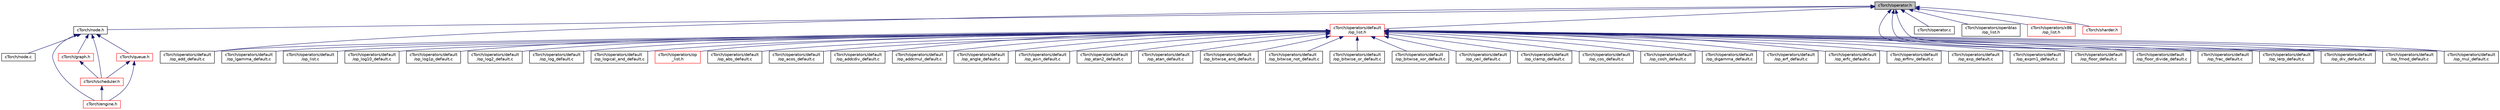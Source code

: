 digraph "cTorch/operator.h"
{
 // LATEX_PDF_SIZE
  edge [fontname="Helvetica",fontsize="10",labelfontname="Helvetica",labelfontsize="10"];
  node [fontname="Helvetica",fontsize="10",shape=record];
  Node1 [label="cTorch/operator.h",height=0.2,width=0.4,color="black", fillcolor="grey75", style="filled", fontcolor="black",tooltip=" "];
  Node1 -> Node2 [dir="back",color="midnightblue",fontsize="10",style="solid"];
  Node2 [label="cTorch/node.h",height=0.2,width=0.4,color="black", fillcolor="white", style="filled",URL="$node_8h.html",tooltip=" "];
  Node2 -> Node3 [dir="back",color="midnightblue",fontsize="10",style="solid"];
  Node3 [label="cTorch/engine.h",height=0.2,width=0.4,color="red", fillcolor="white", style="filled",URL="$engine_8h.html",tooltip=" "];
  Node2 -> Node6 [dir="back",color="midnightblue",fontsize="10",style="solid"];
  Node6 [label="cTorch/graph.h",height=0.2,width=0.4,color="red", fillcolor="white", style="filled",URL="$graph_8h.html",tooltip=" "];
  Node6 -> Node7 [dir="back",color="midnightblue",fontsize="10",style="solid"];
  Node7 [label="cTorch/scheduler.h",height=0.2,width=0.4,color="red", fillcolor="white", style="filled",URL="$scheduler_8h.html",tooltip=" "];
  Node7 -> Node3 [dir="back",color="midnightblue",fontsize="10",style="solid"];
  Node2 -> Node7 [dir="back",color="midnightblue",fontsize="10",style="solid"];
  Node2 -> Node13 [dir="back",color="midnightblue",fontsize="10",style="solid"];
  Node13 [label="cTorch/queue.h",height=0.2,width=0.4,color="red", fillcolor="white", style="filled",URL="$queue_8h.html",tooltip=" "];
  Node13 -> Node7 [dir="back",color="midnightblue",fontsize="10",style="solid"];
  Node13 -> Node3 [dir="back",color="midnightblue",fontsize="10",style="solid"];
  Node2 -> Node15 [dir="back",color="midnightblue",fontsize="10",style="solid"];
  Node15 [label="cTorch/node.c",height=0.2,width=0.4,color="black", fillcolor="white", style="filled",URL="$node_8c.html",tooltip=" "];
  Node1 -> Node16 [dir="back",color="midnightblue",fontsize="10",style="solid"];
  Node16 [label="cTorch/operators/default\l/op_list.h",height=0.2,width=0.4,color="red", fillcolor="white", style="filled",URL="$default_2op__list_8h.html",tooltip=" "];
  Node16 -> Node17 [dir="back",color="midnightblue",fontsize="10",style="solid"];
  Node17 [label="cTorch/operators/op\l_list.h",height=0.2,width=0.4,color="red", fillcolor="white", style="filled",URL="$op__list_8h.html",tooltip=" "];
  Node16 -> Node18 [dir="back",color="midnightblue",fontsize="10",style="solid"];
  Node18 [label="cTorch/operators/default\l/op_abs_default.c",height=0.2,width=0.4,color="black", fillcolor="white", style="filled",URL="$op__abs__default_8c.html",tooltip=" "];
  Node16 -> Node19 [dir="back",color="midnightblue",fontsize="10",style="solid"];
  Node19 [label="cTorch/operators/default\l/op_acos_default.c",height=0.2,width=0.4,color="black", fillcolor="white", style="filled",URL="$op__acos__default_8c.html",tooltip=" "];
  Node16 -> Node20 [dir="back",color="midnightblue",fontsize="10",style="solid"];
  Node20 [label="cTorch/operators/default\l/op_add_default.c",height=0.2,width=0.4,color="black", fillcolor="white", style="filled",URL="$op__add__default_8c.html",tooltip=" "];
  Node16 -> Node21 [dir="back",color="midnightblue",fontsize="10",style="solid"];
  Node21 [label="cTorch/operators/default\l/op_addcdiv_default.c",height=0.2,width=0.4,color="black", fillcolor="white", style="filled",URL="$op__addcdiv__default_8c.html",tooltip=" "];
  Node16 -> Node22 [dir="back",color="midnightblue",fontsize="10",style="solid"];
  Node22 [label="cTorch/operators/default\l/op_addcmul_default.c",height=0.2,width=0.4,color="black", fillcolor="white", style="filled",URL="$op__addcmul__default_8c.html",tooltip=" "];
  Node16 -> Node23 [dir="back",color="midnightblue",fontsize="10",style="solid"];
  Node23 [label="cTorch/operators/default\l/op_angle_default.c",height=0.2,width=0.4,color="black", fillcolor="white", style="filled",URL="$op__angle__default_8c.html",tooltip=" "];
  Node16 -> Node24 [dir="back",color="midnightblue",fontsize="10",style="solid"];
  Node24 [label="cTorch/operators/default\l/op_asin_default.c",height=0.2,width=0.4,color="black", fillcolor="white", style="filled",URL="$op__asin__default_8c.html",tooltip=" "];
  Node16 -> Node25 [dir="back",color="midnightblue",fontsize="10",style="solid"];
  Node25 [label="cTorch/operators/default\l/op_atan2_default.c",height=0.2,width=0.4,color="black", fillcolor="white", style="filled",URL="$op__atan2__default_8c.html",tooltip=" "];
  Node16 -> Node26 [dir="back",color="midnightblue",fontsize="10",style="solid"];
  Node26 [label="cTorch/operators/default\l/op_atan_default.c",height=0.2,width=0.4,color="black", fillcolor="white", style="filled",URL="$op__atan__default_8c.html",tooltip=" "];
  Node16 -> Node27 [dir="back",color="midnightblue",fontsize="10",style="solid"];
  Node27 [label="cTorch/operators/default\l/op_bitwise_and_default.c",height=0.2,width=0.4,color="black", fillcolor="white", style="filled",URL="$op__bitwise__and__default_8c.html",tooltip=" "];
  Node16 -> Node28 [dir="back",color="midnightblue",fontsize="10",style="solid"];
  Node28 [label="cTorch/operators/default\l/op_bitwise_not_default.c",height=0.2,width=0.4,color="black", fillcolor="white", style="filled",URL="$op__bitwise__not__default_8c.html",tooltip=" "];
  Node16 -> Node29 [dir="back",color="midnightblue",fontsize="10",style="solid"];
  Node29 [label="cTorch/operators/default\l/op_bitwise_or_default.c",height=0.2,width=0.4,color="black", fillcolor="white", style="filled",URL="$op__bitwise__or__default_8c.html",tooltip=" "];
  Node16 -> Node30 [dir="back",color="midnightblue",fontsize="10",style="solid"];
  Node30 [label="cTorch/operators/default\l/op_bitwise_xor_default.c",height=0.2,width=0.4,color="black", fillcolor="white", style="filled",URL="$op__bitwise__xor__default_8c.html",tooltip=" "];
  Node16 -> Node31 [dir="back",color="midnightblue",fontsize="10",style="solid"];
  Node31 [label="cTorch/operators/default\l/op_ceil_default.c",height=0.2,width=0.4,color="black", fillcolor="white", style="filled",URL="$op__ceil__default_8c.html",tooltip=" "];
  Node16 -> Node32 [dir="back",color="midnightblue",fontsize="10",style="solid"];
  Node32 [label="cTorch/operators/default\l/op_clamp_default.c",height=0.2,width=0.4,color="black", fillcolor="white", style="filled",URL="$op__clamp__default_8c.html",tooltip=" "];
  Node16 -> Node33 [dir="back",color="midnightblue",fontsize="10",style="solid"];
  Node33 [label="cTorch/operators/default\l/op_cos_default.c",height=0.2,width=0.4,color="black", fillcolor="white", style="filled",URL="$op__cos__default_8c.html",tooltip=" "];
  Node16 -> Node34 [dir="back",color="midnightblue",fontsize="10",style="solid"];
  Node34 [label="cTorch/operators/default\l/op_cosh_default.c",height=0.2,width=0.4,color="black", fillcolor="white", style="filled",URL="$op__cosh__default_8c.html",tooltip=" "];
  Node16 -> Node35 [dir="back",color="midnightblue",fontsize="10",style="solid"];
  Node35 [label="cTorch/operators/default\l/op_digamma_default.c",height=0.2,width=0.4,color="black", fillcolor="white", style="filled",URL="$op__digamma__default_8c.html",tooltip=" "];
  Node16 -> Node36 [dir="back",color="midnightblue",fontsize="10",style="solid"];
  Node36 [label="cTorch/operators/default\l/op_div_default.c",height=0.2,width=0.4,color="black", fillcolor="white", style="filled",URL="$op__div__default_8c.html",tooltip=" "];
  Node16 -> Node37 [dir="back",color="midnightblue",fontsize="10",style="solid"];
  Node37 [label="cTorch/operators/default\l/op_erf_default.c",height=0.2,width=0.4,color="black", fillcolor="white", style="filled",URL="$op__erf__default_8c.html",tooltip=" "];
  Node16 -> Node38 [dir="back",color="midnightblue",fontsize="10",style="solid"];
  Node38 [label="cTorch/operators/default\l/op_erfc_default.c",height=0.2,width=0.4,color="black", fillcolor="white", style="filled",URL="$op__erfc__default_8c.html",tooltip=" "];
  Node16 -> Node39 [dir="back",color="midnightblue",fontsize="10",style="solid"];
  Node39 [label="cTorch/operators/default\l/op_erfinv_default.c",height=0.2,width=0.4,color="black", fillcolor="white", style="filled",URL="$op__erfinv__default_8c.html",tooltip=" "];
  Node16 -> Node40 [dir="back",color="midnightblue",fontsize="10",style="solid"];
  Node40 [label="cTorch/operators/default\l/op_exp_default.c",height=0.2,width=0.4,color="black", fillcolor="white", style="filled",URL="$op__exp__default_8c.html",tooltip=" "];
  Node16 -> Node41 [dir="back",color="midnightblue",fontsize="10",style="solid"];
  Node41 [label="cTorch/operators/default\l/op_expm1_default.c",height=0.2,width=0.4,color="black", fillcolor="white", style="filled",URL="$op__expm1__default_8c.html",tooltip=" "];
  Node16 -> Node42 [dir="back",color="midnightblue",fontsize="10",style="solid"];
  Node42 [label="cTorch/operators/default\l/op_floor_default.c",height=0.2,width=0.4,color="black", fillcolor="white", style="filled",URL="$op__floor__default_8c.html",tooltip=" "];
  Node16 -> Node43 [dir="back",color="midnightblue",fontsize="10",style="solid"];
  Node43 [label="cTorch/operators/default\l/op_floor_divide_default.c",height=0.2,width=0.4,color="black", fillcolor="white", style="filled",URL="$op__floor__divide__default_8c.html",tooltip=" "];
  Node16 -> Node44 [dir="back",color="midnightblue",fontsize="10",style="solid"];
  Node44 [label="cTorch/operators/default\l/op_fmod_default.c",height=0.2,width=0.4,color="black", fillcolor="white", style="filled",URL="$op__fmod__default_8c.html",tooltip=" "];
  Node16 -> Node45 [dir="back",color="midnightblue",fontsize="10",style="solid"];
  Node45 [label="cTorch/operators/default\l/op_frac_default.c",height=0.2,width=0.4,color="black", fillcolor="white", style="filled",URL="$op__frac__default_8c.html",tooltip=" "];
  Node16 -> Node46 [dir="back",color="midnightblue",fontsize="10",style="solid"];
  Node46 [label="cTorch/operators/default\l/op_lerp_default.c",height=0.2,width=0.4,color="black", fillcolor="white", style="filled",URL="$op__lerp__default_8c.html",tooltip=" "];
  Node16 -> Node47 [dir="back",color="midnightblue",fontsize="10",style="solid"];
  Node47 [label="cTorch/operators/default\l/op_lgamma_default.c",height=0.2,width=0.4,color="black", fillcolor="white", style="filled",URL="$op__lgamma__default_8c.html",tooltip=" "];
  Node16 -> Node48 [dir="back",color="midnightblue",fontsize="10",style="solid"];
  Node48 [label="cTorch/operators/default\l/op_list.c",height=0.2,width=0.4,color="black", fillcolor="white", style="filled",URL="$default_2op__list_8c.html",tooltip=" "];
  Node16 -> Node49 [dir="back",color="midnightblue",fontsize="10",style="solid"];
  Node49 [label="cTorch/operators/default\l/op_log10_default.c",height=0.2,width=0.4,color="black", fillcolor="white", style="filled",URL="$op__log10__default_8c.html",tooltip=" "];
  Node16 -> Node50 [dir="back",color="midnightblue",fontsize="10",style="solid"];
  Node50 [label="cTorch/operators/default\l/op_log1p_default.c",height=0.2,width=0.4,color="black", fillcolor="white", style="filled",URL="$op__log1p__default_8c.html",tooltip=" "];
  Node16 -> Node51 [dir="back",color="midnightblue",fontsize="10",style="solid"];
  Node51 [label="cTorch/operators/default\l/op_log2_default.c",height=0.2,width=0.4,color="black", fillcolor="white", style="filled",URL="$op__log2__default_8c.html",tooltip=" "];
  Node16 -> Node52 [dir="back",color="midnightblue",fontsize="10",style="solid"];
  Node52 [label="cTorch/operators/default\l/op_log_default.c",height=0.2,width=0.4,color="black", fillcolor="white", style="filled",URL="$op__log__default_8c.html",tooltip=" "];
  Node16 -> Node53 [dir="back",color="midnightblue",fontsize="10",style="solid"];
  Node53 [label="cTorch/operators/default\l/op_logical_and_default.c",height=0.2,width=0.4,color="black", fillcolor="white", style="filled",URL="$op__logical__and__default_8c.html",tooltip=" "];
  Node16 -> Node57 [dir="back",color="midnightblue",fontsize="10",style="solid"];
  Node57 [label="cTorch/operators/default\l/op_mul_default.c",height=0.2,width=0.4,color="black", fillcolor="white", style="filled",URL="$op__mul__default_8c.html",tooltip=" "];
  Node1 -> Node58 [dir="back",color="midnightblue",fontsize="10",style="solid"];
  Node58 [label="cTorch/operator.c",height=0.2,width=0.4,color="black", fillcolor="white", style="filled",URL="$operator_8c.html",tooltip=" "];
  Node1 -> Node20 [dir="back",color="midnightblue",fontsize="10",style="solid"];
  Node1 -> Node36 [dir="back",color="midnightblue",fontsize="10",style="solid"];
  Node1 -> Node44 [dir="back",color="midnightblue",fontsize="10",style="solid"];
  Node1 -> Node57 [dir="back",color="midnightblue",fontsize="10",style="solid"];
  Node1 -> Node59 [dir="back",color="midnightblue",fontsize="10",style="solid"];
  Node59 [label="cTorch/operators/openblas\l/op_list.h",height=0.2,width=0.4,color="black", fillcolor="white", style="filled",URL="$openblas_2op__list_8h.html",tooltip=" "];
  Node1 -> Node60 [dir="back",color="midnightblue",fontsize="10",style="solid"];
  Node60 [label="cTorch/operators/x86\l/op_list.h",height=0.2,width=0.4,color="red", fillcolor="white", style="filled",URL="$x86_2op__list_8h.html",tooltip=" "];
  Node1 -> Node62 [dir="back",color="midnightblue",fontsize="10",style="solid"];
  Node62 [label="cTorch/sharder.h",height=0.2,width=0.4,color="red", fillcolor="white", style="filled",URL="$sharder_8h.html",tooltip=" "];
}
